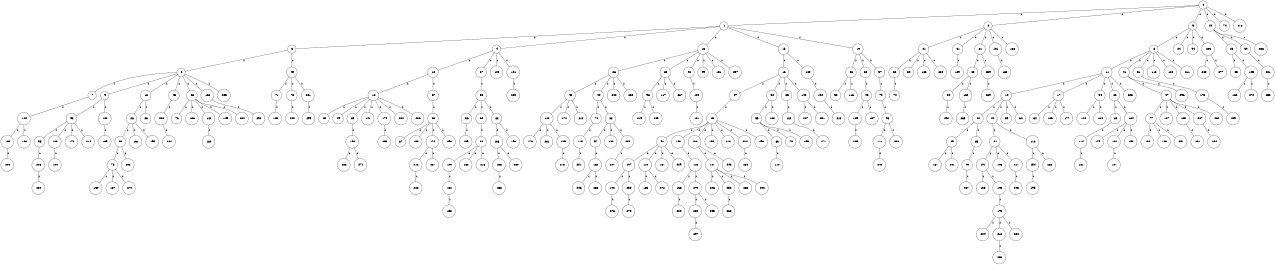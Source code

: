 graph G {
size="8.5,11;"
ratio = "expand;"
fixedsize="true;"
overlap="scale;"
node[shape=circle,width=.12,hight=.12,fontsize=12]
edge[fontsize=12]

0[label=" 0" color=black, pos="0.49417699,2.0418913!"];
1[label=" 1" color=black, pos="2.0128332,2.4964793!"];
2[label=" 2" color=black, pos="1.8532294,1.3446042!"];
3[label=" 3" color=black, pos="0.024274691,0.23337319!"];
4[label=" 4" color=black, pos="0.79620331,2.9410616!"];
5[label=" 5" color=black, pos="2.7154468,1.3321891!"];
6[label=" 6" color=black, pos="1.4159048,1.6434933!"];
7[label=" 7" color=black, pos="2.4156895,2.6068906!"];
8[label=" 8" color=black, pos="0.53204588,1.7558345!"];
9[label=" 9" color=black, pos="0.76084361,0.77073801!"];
10[label=" 10" color=black, pos="0.79288662,1.2297666!"];
11[label=" 11" color=black, pos="2.1989997,1.2327459!"];
12[label=" 12" color=black, pos="0.70599795,1.2783627!"];
13[label=" 13" color=black, pos="2.5730155,2.0849201!"];
14[label=" 14" color=black, pos="0.37931004,2.2664443!"];
15[label=" 15" color=black, pos="2.2575408,0.70486599!"];
16[label=" 16" color=black, pos="0.52211678,1.3344657!"];
17[label=" 17" color=black, pos="1.7130143,0.8970334!"];
18[label=" 18" color=black, pos="1.2205459,2.3230623!"];
19[label=" 19" color=black, pos="2.5899397,1.4147487!"];
20[label=" 20" color=black, pos="2.7296157,2.7173824!"];
21[label=" 21" color=black, pos="0.30366317,2.2915514!"];
22[label=" 22" color=black, pos="1.5307159,1.4779727!"];
23[label=" 23" color=black, pos="0.43133058,0.57784334!"];
24[label=" 24" color=black, pos="2.6435392,1.2364077!"];
25[label=" 25" color=black, pos="2.0175128,2.8624545!"];
26[label=" 26" color=black, pos="2.2602411,1.6576045!"];
27[label=" 27" color=black, pos="1.7413249,1.1461185!"];
28[label=" 28" color=black, pos="2.7654646,2.7735718!"];
29[label=" 29" color=black, pos="2.6658034,2.752101!"];
30[label=" 30" color=black, pos="1.623119,0.98477597!"];
31[label=" 31" color=black, pos="1.4129124,2.0078969!"];
32[label=" 32" color=black, pos="1.4749284,2.4130052!"];
33[label=" 33" color=black, pos="1.3777458,0.73049999!"];
34[label=" 34" color=black, pos="2.4609764,0.48816778!"];
35[label=" 35" color=black, pos="2.4604576,2.673242!"];
36[label=" 36" color=black, pos="0.4977872,1.29505!"];
37[label=" 37" color=black, pos="0.51193708,1.3601099!"];
38[label=" 38" color=black, pos="0.27722468,0.18950566!"];
39[label=" 39" color=black, pos="0.90750515,1.7465888!"];
40[label=" 40" color=black, pos="2.4417073,1.8748748!"];
41[label=" 41" color=black, pos="0.43505363,0.45744006!"];
42[label=" 42" color=black, pos="2.9934792,1.0983314!"];
43[label=" 43" color=black, pos="0.57989413,0.67985904!"];
44[label=" 44" color=black, pos="2.2183872,1.2412719!"];
45[label=" 45" color=black, pos="0.022060001,2.8653803!"];
46[label=" 46" color=black, pos="1.9462677,2.9894218!"];
47[label=" 47" color=black, pos="1.2522886,2.2362063!"];
48[label=" 48" color=black, pos="0.89560451,1.513449!"];
49[label=" 49" color=black, pos="1.7164559,1.2266882!"];
50[label=" 50" color=black, pos="1.9164969,1.1638718!"];
51[label=" 51" color=black, pos="0.096592915,0.57407233!"];
52[label=" 52" color=black, pos="1.8186399,1.0453043!"];
53[label=" 53" color=black, pos="1.4167261,0.1399846!"];
54[label=" 54" color=black, pos="2.9655706,2.2167665!"];
55[label=" 55" color=black, pos="2.8654169,1.911855!"];
56[label=" 56" color=black, pos="1.564054,0.091679603!"];
57[label=" 57" color=black, pos="0.39619303,2.9904449!"];
58[label=" 58" color=black, pos="2.6433874,0.80908089!"];
59[label=" 59" color=black, pos="1.9980476,1.0549603!"];
60[label=" 60" color=black, pos="1.1984975,2.6573874!"];
61[label=" 61" color=black, pos="2.0109493,0.97821727!"];
62[label=" 62" color=black, pos="0.92677843,0.19437901!"];
63[label=" 63" color=black, pos="1.6479567,2.5532168!"];
64[label=" 64" color=black, pos="0.53153802,0.49252051!"];
65[label=" 65" color=black, pos="2.9632642,2.2404209!"];
66[label=" 66" color=black, pos="2.6372821,0.34663185!"];
67[label=" 67" color=black, pos="1.4326551,0.45201724!"];
68[label=" 68" color=black, pos="1.5018568,0.2463761!"];
69[label=" 69" color=black, pos="0.90677671,2.4893259!"];
70[label=" 70" color=black, pos="2.4195772,1.6257505!"];
71[label=" 71" color=black, pos="1.789939,1.2795445!"];
72[label=" 72" color=black, pos="1.8238638,2.249208!"];
73[label=" 73" color=black, pos="2.2550304,0.3937796!"];
74[label=" 74" color=black, pos="2.5391308,2.5276422!"];
75[label=" 75" color=black, pos="1.1420036,1.6029384!"];
76[label=" 76" color=black, pos="1.0890642,0.15666653!"];
77[label=" 77" color=black, pos="0.073907898,1.829396!"];
78[label=" 78" color=black, pos="2.3296974,2.5610189!"];
79[label=" 79" color=black, pos="0.63411389,2.4411133!"];
80[label=" 80" color=black, pos="2.6126285,1.2451057!"];
81[label=" 81" color=black, pos="1.1799503,2.7599715!"];
82[label=" 82" color=black, pos="2.3792968,2.690867!"];
83[label=" 83" color=black, pos="1.2672732,1.1651609!"];
84[label=" 84" color=black, pos="0.14311998,1.3521783!"];
85[label=" 85" color=black, pos="0.96781985,0.71051295!"];
86[label=" 86" color=black, pos="2.6367208,0.41715356!"];
87[label=" 87" color=black, pos="0.11209538,0.72881241!"];
88[label=" 88" color=black, pos="1.5485882,0.59238289!"];
89[label=" 89" color=black, pos="0.61280344,1.4476197!"];
90[label=" 90" color=black, pos="1.6399681,0.51340062!"];
91[label=" 91" color=black, pos="0.43229216,0.26357879!"];
92[label=" 92" color=black, pos="1.0003889,0.79244001!"];
93[label=" 93" color=black, pos="1.7973314,2.265726!"];
94[label=" 94" color=black, pos="0.77448486,2.7048869!"];
95[label=" 95" color=black, pos="0.54114639,0.61130416!"];
96[label=" 96" color=black, pos="1.4076175,1.8182732!"];
97[label=" 97" color=black, pos="2.5560414,1.0125211!"];
98[label=" 98" color=black, pos="2.4043796,2.103251!"];
99[label=" 99" color=black, pos="1.2044832,0.41208385!"];
100[label=" 100" color=black, pos="0.98258683,1.1730808!"];
101[label=" 101" color=black, pos="2.7074768,1.2139704!"];
102[label=" 102" color=black, pos="1.1216863,2.3685419!"];
103[label=" 103" color=black, pos="1.3525566,1.7525673!"];
104[label=" 104" color=black, pos="0.18353311,1.780595!"];
105[label=" 105" color=black, pos="0.83673328,0.93558412!"];
106[label=" 106" color=black, pos="2.3190378,1.0777845!"];
107[label=" 107" color=black, pos="2.4056648,0.72839309!"];
108[label=" 108" color=black, pos="2.6943923,2.1681699!"];
109[label=" 109" color=black, pos="1.3402806,0.88383075!"];
110[label=" 110" color=black, pos="2.3009976,2.1247996!"];
111[label=" 111" color=black, pos="2.2322187,2.4137283!"];
112[label=" 112" color=black, pos="2.4482073,1.1553264!"];
113[label=" 113" color=black, pos="2.9874394,1.5260534!"];
114[label=" 114" color=black, pos="2.1297456,2.8299982!"];
115[label=" 115" color=black, pos="2.0937064,2.9236621!"];
116[label=" 116" color=black, pos="1.4598652,2.1899677!"];
117[label=" 117" color=black, pos="1.4739722,0.26211272!"];
118[label=" 118" color=black, pos="0.32617108,2.428524!"];
119[label=" 119" color=black, pos="2.2642792,0.97414165!"];
120[label=" 120" color=black, pos="2.0365755,0.99742702!"];
121[label=" 121" color=black, pos="1.2203785,0.33049203!"];
122[label=" 122" color=black, pos="2.1273184,1.8855346!"];
123[label=" 123" color=black, pos="1.7188815,1.0091234!"];
124[label=" 124" color=black, pos="0.90102864,2.9788924!"];
125[label=" 125" color=black, pos="1.2728895,2.1499706!"];
126[label=" 126" color=black, pos="1.6279175,1.1574504!"];
127[label=" 127" color=black, pos="2.4207469,1.6046831!"];
128[label=" 128" color=black, pos="2.26106,0.48133724!"];
129[label=" 129" color=black, pos="0.12559052,0.83156269!"];
130[label=" 130" color=black, pos="1.9723195,1.4739337!"];
131[label=" 131" color=black, pos="2.5262939,0.86994759!"];
132[label=" 132" color=black, pos="1.6821481,1.8023234!"];
133[label=" 133" color=black, pos="0.0898452,2.5540981!"];
134[label=" 134" color=black, pos="0.53078868,1.6099593!"];
135[label=" 135" color=black, pos="0.84314049,2.4088579!"];
136[label=" 136" color=black, pos="2.8167524,1.5856391!"];
137[label=" 137" color=black, pos="1.7020244,1.1952519!"];
138[label=" 138" color=black, pos="0.13429904,1.3655449!"];
139[label=" 139" color=black, pos="2.1522426,2.0879155!"];
140[label=" 140" color=black, pos="2.0843325,2.7894282!"];
141[label=" 141" color=black, pos="0.84253298,1.8919403!"];
142[label=" 142" color=black, pos="2.0550748,2.3248572!"];
143[label=" 143" color=black, pos="1.716542,2.0024158!"];
144[label=" 144" color=black, pos="2.6239103,0.47563738!"];
145[label=" 145" color=black, pos="0.005256718,1.0002786!"];
146[label=" 146" color=black, pos="1.3400748,1.8001487!"];
147[label=" 147" color=black, pos="2.6013159,1.326708!"];
148[label=" 148" color=black, pos="1.7783031,1.8598261!"];
149[label=" 149" color=black, pos="1.4596626,1.9941578!"];
150[label=" 150" color=black, pos="1.253666,0.41295263!"];
151[label=" 151" color=black, pos="0.0527301,2.5035025!"];
152[label=" 152" color=black, pos="2.0034234,1.0025751!"];
153[label=" 153" color=black, pos="0.6500291,2.1482358!"];
154[label=" 154" color=black, pos="2.3686771,1.4824213!"];
155[label=" 155" color=black, pos="0.83644874,0.65564138!"];
156[label=" 156" color=black, pos="0.92526558,2.235588!"];
157[label=" 157" color=black, pos="0.26723386,0.8996655!"];
158[label=" 158" color=black, pos="2.5487607,2.4911079!"];
159[label=" 159" color=black, pos="1.7279866,0.27813117!"];
160[label=" 160" color=black, pos="0.97375024,0.74009005!"];
161[label=" 161" color=black, pos="1.2835599,2.6138832!"];
162[label=" 162" color=black, pos="2.8367104,2.62223!"];
163[label=" 163" color=black, pos="0.90543387,0.28791104!"];
164[label=" 164" color=black, pos="0.79333885,0.21562759!"];
165[label=" 165" color=black, pos="1.7532447,0.58147261!"];
166[label=" 166" color=black, pos="2.4279112,0.9034962!"];
167[label=" 167" color=black, pos="0.06719095,1.8873078!"];
168[label=" 168" color=black, pos="0.46233362,1.6647205!"];
169[label=" 169" color=black, pos="2.5157237,2.3981305!"];
170[label=" 170" color=black, pos="0.37490831,0.025593314!"];
171[label=" 171" color=black, pos="0.29823196,2.1110416!"];
172[label=" 172" color=black, pos="1.8370033,2.1521435!"];
173[label=" 173" color=black, pos="0.44196231,2.8922535!"];
174[label=" 174" color=black, pos="0.80619668,2.0257713!"];
175[label=" 175" color=black, pos="1.977377,2.9143288!"];
176[label=" 176" color=black, pos="0.54047689,2.1856042!"];
177[label=" 177" color=black, pos="2.8576531,2.4086347!"];
178[label=" 178" color=black, pos="2.6040953,1.5129036!"];
179[label=" 179" color=black, pos="0.74773238,1.993898!"];
180[label=" 180" color=black, pos="1.9506145,1.1749838!"];
181[label=" 181" color=black, pos="1.8796577,0.26245029!"];
182[label=" 182" color=black, pos="2.8629869,1.559242!"];
183[label=" 183" color=black, pos="1.2013007,0.28007464!"];
184[label=" 184" color=black, pos="0.052620166,2.7979782!"];
185[label=" 185" color=black, pos="2.0494136,0.14283472!"];
186[label=" 186" color=black, pos="2.6408409,2.5558361!"];
187[label=" 187" color=black, pos="1.2796836,0.97330902!"];
188[label=" 188" color=black, pos="2.6957757,2.6228748!"];
189[label=" 189" color=black, pos="0.21553006,0.26128774!"];
190[label=" 190" color=black, pos="0.17354668,1.918881!"];
191[label=" 191" color=black, pos="1.2941006,2.116625!"];
192[label=" 192" color=black, pos="1.6646344,1.256994!"];
193[label=" 193" color=black, pos="2.121216,0.36755684!"];
194[label=" 194" color=black, pos="2.0555671,2.1506302!"];
195[label=" 195" color=black, pos="1.4731271,2.5655486!"];
196[label=" 196" color=black, pos="2.2722321,1.7443361!"];
197[label=" 197" color=black, pos="0.073748481,0.5662791!"];
198[label=" 198" color=black, pos="1.8261536,1.6221425!"];
199[label=" 199" color=black, pos="0.68411566,1.4669749!"];
200[label=" 200" color=black, pos="0.65337066,1.0627981!"];
201[label=" 201" color=black, pos="0.12379759,2.5366436!"];
202[label=" 202" color=black, pos="0.35374786,2.5146153!"];
203[label=" 203" color=black, pos="2.8112131,0.99577765!"];
204[label=" 204" color=black, pos="1.2685873,1.5712073!"];
205[label=" 205" color=black, pos="1.7457376,2.589631!"];
206[label=" 206" color=black, pos="0.62264641,2.6921453!"];
207[label=" 207" color=black, pos="0.95054103,1.6555122!"];
208[label=" 208" color=black, pos="0.88308903,2.3784984!"];
209[label=" 209" color=black, pos="0.14866522,0.18625126!"];
210[label=" 210" color=black, pos="0.60241584,2.329288!"];
211[label=" 211" color=black, pos="0.78103043,2.4970741!"];
212[label=" 212" color=black, pos="2.0651794,0.39195356!"];
213[label=" 213" color=black, pos="2.2057677,2.3828082!"];
214[label=" 214" color=black, pos="2.193358,2.1351762!"];
215[label=" 215" color=black, pos="2.2340737,1.7478108!"];
216[label=" 216" color=black, pos="2.5089986,2.1240493!"];
217[label=" 217" color=black, pos="1.0414511,2.160077!"];
218[label=" 218" color=black, pos="1.0111671,0.057495892!"];
219[label=" 219" color=black, pos="2.8144306,0.84181528!"];
220[label=" 220" color=black, pos="1.6228513,1.690527!"];
221[label=" 221" color=black, pos="2.2153534,0.6570331!"];
222[label=" 222" color=black, pos="0.14828872,1.5526105!"];
223[label=" 223" color=black, pos="1.5828977,1.4995251!"];
224[label=" 224" color=black, pos="2.4267304,0.74956017!"];
225[label=" 225" color=black, pos="1.933875,1.1120485!"];
226[label=" 226" color=black, pos="0.39900208,2.7372396!"];
227[label=" 227" color=black, pos="2.7241143,1.0930427!"];
228[label=" 228" color=black, pos="1.8128237,1.1755846!"];
229[label=" 229" color=black, pos="1.8569049,1.4368885!"];
230[label=" 230" color=black, pos="0.62482702,0.38755605!"];
231[label=" 231" color=black, pos="2.2899203,2.299621!"];
232[label=" 232" color=black, pos="1.5106555,1.1848322!"];
233[label=" 233" color=black, pos="2.9588183,1.3895725!"];
234[label=" 234" color=black, pos="0.46642501,0.57125304!"];
235[label=" 235" color=black, pos="1.705867,2.537505!"];
236[label=" 236" color=black, pos="2.4478655,2.5468677!"];
237[label=" 237" color=black, pos="1.5457074,2.3099641!"];
238[label=" 238" color=black, pos="0.97325523,0.37825906!"];
239[label=" 239" color=black, pos="1.5846012,0.97982614!"];
240[label=" 240" color=black, pos="1.7270612,0.53978726!"];
241[label=" 241" color=black, pos="2.4615389,0.043699794!"];
242[label=" 242" color=black, pos="2.0561719,1.1185033!"];
243[label=" 243" color=black, pos="2.2792486,2.2807295!"];
244[label=" 244" color=black, pos="1.3690979,1.0318845!"];
245[label=" 245" color=black, pos="0.81135349,0.085339646!"];
246[label=" 246" color=black, pos="0.039368642,1.0477842!"];
247[label=" 247" color=black, pos="2.1414787,2.7192267!"];
248[label=" 248" color=black, pos="1.1922686,1.5544194!"];
249[label=" 249" color=black, pos="2.1883737,0.58177153!"];
250[label=" 250" color=black, pos="0.21307199,1.0065845!"];
251[label=" 251" color=black, pos="0.35628309,0.21943462!"];
252[label=" 252" color=black, pos="1.1149113,2.6401862!"];
253[label=" 253" color=black, pos="0.59316761,2.7108735!"];
254[label=" 254" color=black, pos="2.1891246,1.2565061!"];
255[label=" 255" color=black, pos="2.786268,1.1991433!"];
256[label=" 256" color=black, pos="2.2347467,1.6323443!"];
257[label=" 257" color=black, pos="0.35168178,0.66766606!"];
258[label=" 258" color=black, pos="0.91439062,2.0570743!"];
259[label=" 259" color=black, pos="1.9615646,0.99605469!"];
260[label=" 260" color=black, pos="2.527828,1.0027406!"];
261[label=" 261" color=black, pos="0.36176681,1.7535319!"];
262[label=" 262" color=black, pos="2.4722718,2.8814947!"];
263[label=" 263" color=black, pos="0.98577084,1.2370765!"];
264[label=" 264" color=black, pos="2.8342006,0.643638!"];
265[label=" 265" color=black, pos="1.0835366,1.7506362!"];
266[label=" 266" color=black, pos="0.98555461,2.2686009!"];
267[label=" 267" color=black, pos="1.0842195,1.023595!"];
268[label=" 268" color=black, pos="0.90089653,1.7330432!"];
269[label=" 269" color=black, pos="0.73994971,2.8135548!"];
270[label=" 270" color=black, pos="1.4966132,1.4707613!"];
271[label=" 271" color=black, pos="1.7756875,1.7029016!"];
272[label=" 272" color=black, pos="0.57725864,2.7957706!"];
273[label=" 273" color=black, pos="0.65784362,1.6587225!"];
274[label=" 274" color=black, pos="0.35411729,0.5905174!"];
275[label=" 275" color=black, pos="2.191979,1.0503844!"];
276[label=" 276" color=black, pos="1.640448,2.3555389!"];
277[label=" 277" color=black, pos="1.2700027,1.5926192!"];
278[label=" 278" color=black, pos="1.8641431,1.2489998!"];
279[label=" 279" color=black, pos="1.7712184,2.2497188!"];
280[label=" 280" color=black, pos="0.29844097,1.0092723!"];
281[label=" 281" color=black, pos="1.5918961,2.5996828!"];
282[label=" 282" color=black, pos="1.5953181,0.38435014!"];
283[label=" 283" color=black, pos="0.80431263,1.8801726!"];
284[label=" 284" color=black, pos="2.2181621,2.8251584!"];
285[label=" 285" color=black, pos="0.40480512,0.25478058!"];
286[label=" 286" color=black, pos="0.4811582,2.9087788!"];
287[label=" 287" color=black, pos="0.45568183,1.6008537!"];
288[label=" 288" color=black, pos="0.20398691,1.7104074!"];
289[label=" 289" color=black, pos="0.27812073,0.74189631!"];
290[label=" 290" color=black, pos="1.5002904,2.660736!"];
291[label=" 291" color=black, pos="0.56098096,1.7493637!"];
292[label=" 292" color=black, pos="2.7766201,1.2673078!"];
293[label=" 293" color=black, pos="1.9922997,2.4503735!"];
294[label=" 294" color=black, pos="1.0258688,1.7258346!"];
295[label=" 295" color=black, pos="0.51764991,2.2356734!"];
296[label=" 296" color=black, pos="1.9368142,1.5175198!"];
297[label=" 297" color=black, pos="1.256171,0.088373791!"];
298[label=" 298" color=black, pos="0.38566256,1.0610645!"];
299[label=" 299" color=black, pos="2.2900184,0.72578653!"];
0--1[label="1"]
0--2[label="1"]
0--5[label="1"]
0--20[label="1"]
0--74[label="1"]
0--275[label="1"]
1--3[label="1"]
1--4[label="1"]
1--13[label="1"]
1--15[label="1"]
1--19[label="1"]
2--21[label="1"]
2--31[label="1"]
2--81[label="1"]
2--131[label="1"]
2--168[label="1"]
3--6[label="1"]
3--40[label="1"]
4--10[label="1"]
4--27[label="1"]
4--108[label="1"]
4--191[label="1"]
5--8[label="1"]
5--24[label="1"]
5--94[label="1"]
5--223[label="1"]
6--7[label="1"]
6--9[label="1"]
6--18[label="1"]
6--43[label="1"]
6--66[label="1"]
6--128[label="1"]
6--205[label="1"]
7--144[label="1"]
8--11[label="1"]
8--41[label="1"]
8--51[label="1"]
8--118[label="1"]
8--126[label="1"]
8--211[label="1"]
9--93[label="1"]
9--102[label="1"]
10--12[label="1"]
10--67[label="1"]
11--14[label="1"]
11--17[label="1"]
11--54[label="1"]
11--62[label="1"]
11--203[label="1"]
12--25[label="1"]
12--49[label="1"]
12--89[label="1"]
12--141[label="1"]
12--174[label="1"]
12--232[label="1"]
12--286[label="1"]
13--26[label="1"]
13--69[label="1"]
13--92[label="1"]
13--99[label="1"]
13--151[label="1"]
13--257[label="1"]
14--22[label="1"]
14--48[label="1"]
14--59[label="1"]
14--64[label="1"]
15--16[label="1"]
15--183[label="1"]
16--37[label="1"]
16--52[label="1"]
16--65[label="1"]
16--140[label="1"]
17--34[label="1"]
17--105[label="1"]
17--177[label="1"]
18--28[label="1"]
18--33[label="1"]
19--36[label="1"]
19--38[label="1"]
19--57[label="1"]
20--23[label="1"]
20--30[label="1"]
20--266[label="1"]
21--32[label="1"]
21--39[label="1"]
21--188[label="1"]
21--220[label="1"]
22--29[label="1"]
22--85[label="1"]
23--35[label="1"]
23--145[label="1"]
26--42[label="1"]
26--44[label="1"]
26--242[label="1"]
26--264[label="1"]
27--53[label="1"]
28--58[label="1"]
28--161[label="1"]
28--199[label="1"]
29--167[label="1"]
29--241[label="1"]
30--201[label="1"]
31--189[label="1"]
32--70[label="1"]
36--50[label="1"]
36--116[label="1"]
37--46[label="1"]
38--45[label="1"]
40--71[label="1"]
40--73[label="1"]
40--281[label="1"]
41--47[label="1"]
41--296[label="1"]
42--123[label="1"]
42--172[label="1"]
42--210[label="1"]
43--206[label="1"]
44--72[label="1"]
44--82[label="1"]
45--129[label="1"]
45--157[label="1"]
46--91[label="1"]
46--103[label="1"]
46--106[label="1"]
46--150[label="1"]
46--213[label="1"]
46--224[label="1"]
46--298[label="1"]
47--77[label="1"]
47--127[label="1"]
47--135[label="1"]
47--207[label="1"]
47--260[label="1"]
48--61[label="1"]
48--112[label="1"]
51--173[label="1"]
52--55[label="1"]
52--163[label="1"]
53--56[label="1"]
53--60[label="1"]
53--88[label="1"]
54--124[label="1"]
54--164[label="1"]
55--63[label="1"]
55--75[label="1"]
55--255[label="1"]
56--159[label="1"]
57--79[label="1"]
58--78[label="1"]
58--202[label="1"]
60--86[label="1"]
61--101[label="1"]
61--146[label="1"]
61--217[label="1"]
62--80[label="1"]
62--134[label="1"]
63--119[label="1"]
65--122[label="1"]
66--76[label="1"]
66--136[label="1"]
66--142[label="1"]
66--149[label="1"]
66--262[label="1"]
67--68[label="1"]
68--87[label="1"]
68--156[label="1"]
68--170[label="1"]
68--293[label="1"]
69--96[label="1"]
69--117[label="1"]
69--287[label="1"]
71--125[label="1"]
72--115[label="1"]
73--240[label="1"]
77--100[label="1"]
77--148[label="1"]
77--291[label="1"]
78--130[label="1"]
78--187[label="1"]
78--274[label="1"]
79--98[label="1"]
80--114[label="1"]
81--83[label="1"]
81--239[label="1"]
82--97[label="1"]
82--182[label="1"]
82--235[label="1"]
83--84[label="1"]
83--169[label="1"]
84--193[label="1"]
85--90[label="1"]
86--109[label="1"]
86--132[label="1"]
86--216[label="1"]
88--138[label="1"]
88--196[label="1"]
89--158[label="1"]
90--267[label="1"]
91--107[label="1"]
91--110[label="1"]
91--137[label="1"]
91--229[label="1"]
92--104[label="1"]
93--95[label="1"]
93--120[label="1"]
93--178[label="1"]
93--214[label="1"]
95--208[label="1"]
96--219[label="1"]
96--249[label="1"]
97--162[label="1"]
98--111[label="1"]
98--236[label="1"]
101--133[label="1"]
101--143[label="1"]
102--139[label="1"]
103--113[label="1"]
104--121[label="1"]
106--147[label="1"]
106--243[label="1"]
107--192[label="1"]
107--233[label="1"]
109--152[label="1"]
110--155[label="1"]
110--272[label="1"]
111--244[label="1"]
112--154[label="1"]
112--258[label="1"]
113--166[label="1"]
113--279[label="1"]
114--181[label="1"]
115--221[label="1"]
120--194[label="1"]
122--171[label="1"]
123--176[label="1"]
123--231[label="1"]
123--245[label="1"]
128--290[label="1"]
129--269[label="1"]
131--165[label="1"]
134--179[label="1"]
134--184[label="1"]
134--198[label="1"]
135--261[label="1"]
138--225[label="1"]
138--259[label="1"]
140--227[label="1"]
140--251[label="1"]
142--180[label="1"]
143--175[label="1"]
144--185[label="1"]
144--186[label="1"]
145--160[label="1"]
145--270[label="1"]
147--226[label="1"]
147--252[label="1"]
147--256[label="1"]
147--292[label="1"]
152--153[label="1"]
154--195[label="1"]
158--228[label="1"]
158--271[label="1"]
162--246[label="1"]
162--288[label="1"]
166--200[label="1"]
169--265[label="1"]
170--212[label="1"]
170--237[label="1"]
173--209[label="1"]
174--285[label="1"]
175--204[label="1"]
175--218[label="1"]
175--234[label="1"]
183--190[label="1"]
184--197[label="1"]
185--294[label="1"]
190--215[label="1"]
191--250[label="1"]
192--276[label="1"]
201--253[label="1"]
206--282[label="1"]
207--284[label="1"]
208--230[label="1"]
212--222[label="1"]
217--248[label="1"]
218--283[label="1"]
223--263[label="1"]
223--277[label="1"]
224--254[label="1"]
225--238[label="1"]
233--273[label="1"]
235--247[label="1"]
239--289[label="1"]
245--278[label="1"]
252--268[label="1"]
279--280[label="1"]
279--295[label="1"]
280--297[label="1"]
281--299[label="1"]

}
